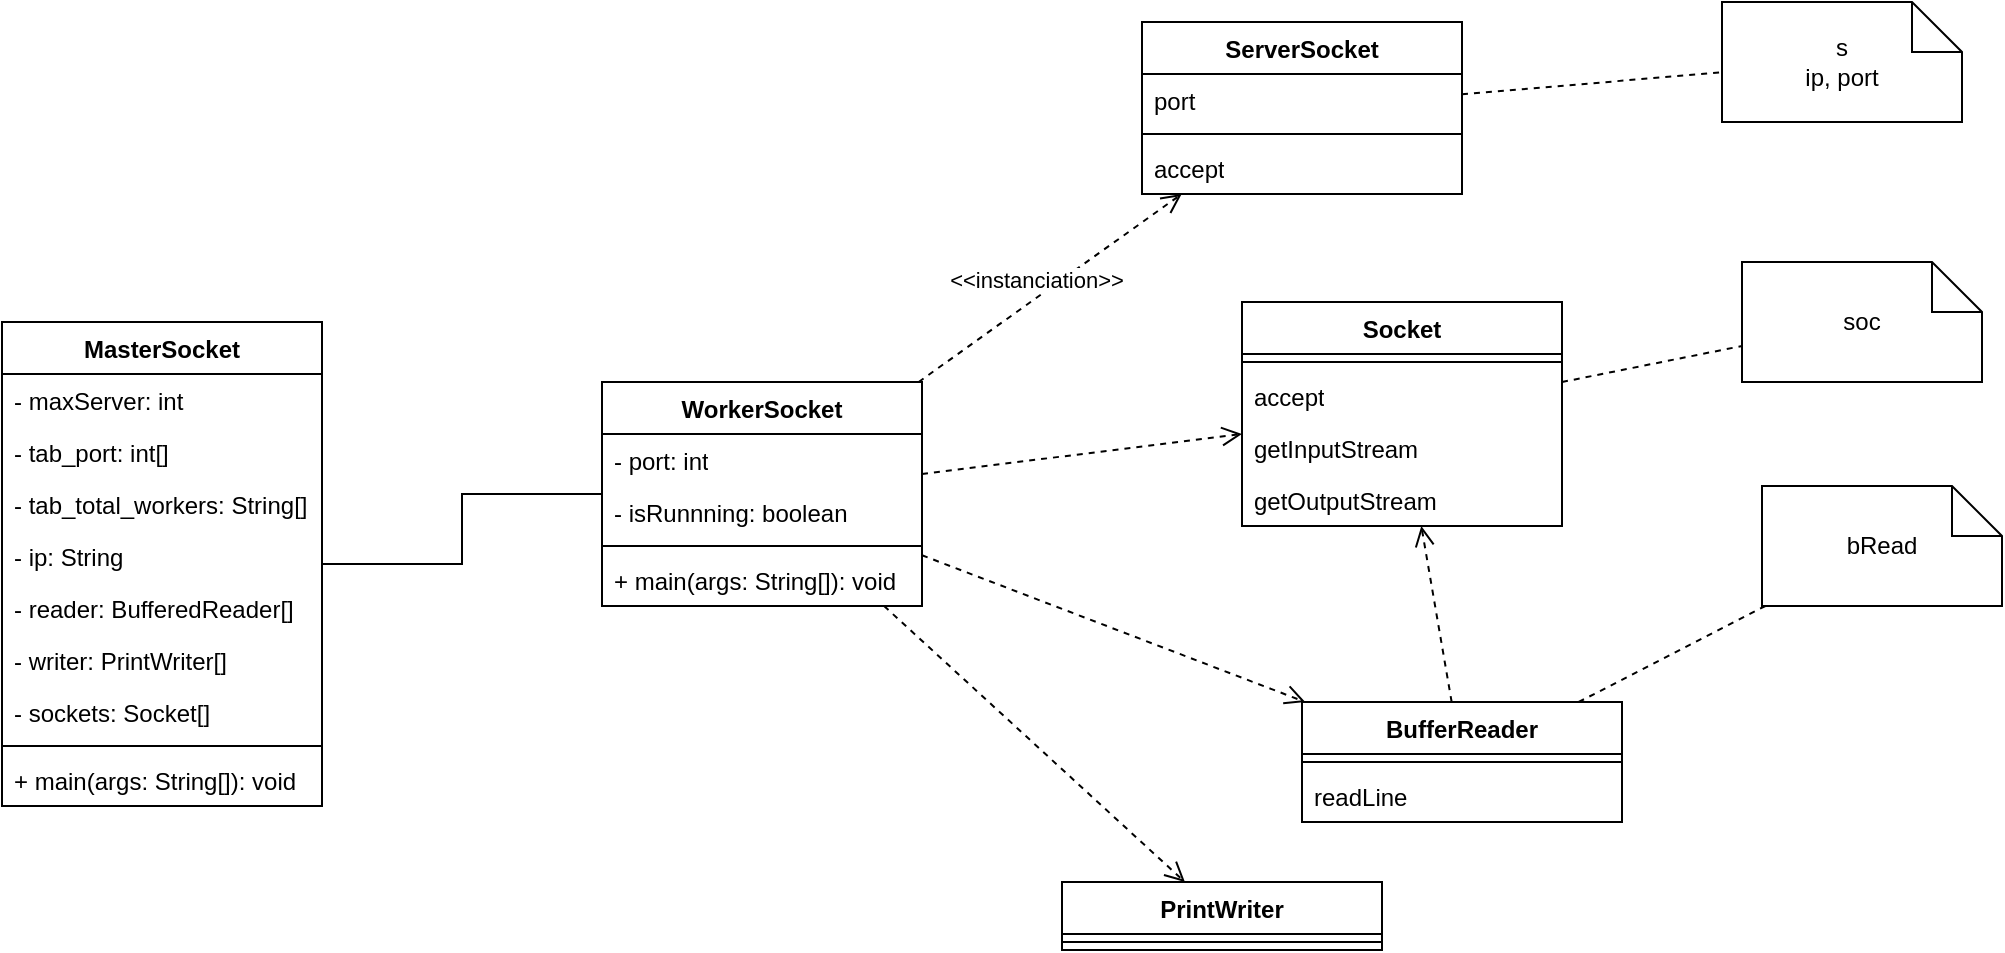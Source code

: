 <mxfile version="26.0.6">
  <diagram name="Page-1" id="jyrw5qd4kl4V4g9a6YDa">
    <mxGraphModel dx="1434" dy="774" grid="1" gridSize="10" guides="1" tooltips="1" connect="1" arrows="1" fold="1" page="1" pageScale="1" pageWidth="850" pageHeight="1100" math="0" shadow="0">
      <root>
        <mxCell id="0" />
        <mxCell id="1" parent="0" />
        <mxCell id="UvTaKTGzmS5DhH4PIeIJ-1" value="&lt;div&gt;MasterSocket&lt;/div&gt;" style="swimlane;fontStyle=1;align=center;verticalAlign=top;childLayout=stackLayout;horizontal=1;startSize=26;horizontalStack=0;resizeParent=1;resizeParentMax=0;resizeLast=0;collapsible=1;marginBottom=0;whiteSpace=wrap;html=1;" vertex="1" parent="1">
          <mxGeometry x="230" y="260" width="160" height="242" as="geometry" />
        </mxCell>
        <mxCell id="UvTaKTGzmS5DhH4PIeIJ-2" value="&lt;div&gt;- maxServer: int&lt;/div&gt;" style="text;strokeColor=none;fillColor=none;align=left;verticalAlign=top;spacingLeft=4;spacingRight=4;overflow=hidden;rotatable=0;points=[[0,0.5],[1,0.5]];portConstraint=eastwest;whiteSpace=wrap;html=1;" vertex="1" parent="UvTaKTGzmS5DhH4PIeIJ-1">
          <mxGeometry y="26" width="160" height="26" as="geometry" />
        </mxCell>
        <mxCell id="UvTaKTGzmS5DhH4PIeIJ-9" value="- tab_port: int[]" style="text;strokeColor=none;fillColor=none;align=left;verticalAlign=top;spacingLeft=4;spacingRight=4;overflow=hidden;rotatable=0;points=[[0,0.5],[1,0.5]];portConstraint=eastwest;whiteSpace=wrap;html=1;" vertex="1" parent="UvTaKTGzmS5DhH4PIeIJ-1">
          <mxGeometry y="52" width="160" height="26" as="geometry" />
        </mxCell>
        <mxCell id="UvTaKTGzmS5DhH4PIeIJ-10" value="- tab_total_workers: String[]" style="text;strokeColor=none;fillColor=none;align=left;verticalAlign=top;spacingLeft=4;spacingRight=4;overflow=hidden;rotatable=0;points=[[0,0.5],[1,0.5]];portConstraint=eastwest;whiteSpace=wrap;html=1;" vertex="1" parent="UvTaKTGzmS5DhH4PIeIJ-1">
          <mxGeometry y="78" width="160" height="26" as="geometry" />
        </mxCell>
        <mxCell id="UvTaKTGzmS5DhH4PIeIJ-11" value="- ip: String" style="text;strokeColor=none;fillColor=none;align=left;verticalAlign=top;spacingLeft=4;spacingRight=4;overflow=hidden;rotatable=0;points=[[0,0.5],[1,0.5]];portConstraint=eastwest;whiteSpace=wrap;html=1;" vertex="1" parent="UvTaKTGzmS5DhH4PIeIJ-1">
          <mxGeometry y="104" width="160" height="26" as="geometry" />
        </mxCell>
        <mxCell id="UvTaKTGzmS5DhH4PIeIJ-12" value="- reader: BufferedReader[]" style="text;strokeColor=none;fillColor=none;align=left;verticalAlign=top;spacingLeft=4;spacingRight=4;overflow=hidden;rotatable=0;points=[[0,0.5],[1,0.5]];portConstraint=eastwest;whiteSpace=wrap;html=1;" vertex="1" parent="UvTaKTGzmS5DhH4PIeIJ-1">
          <mxGeometry y="130" width="160" height="26" as="geometry" />
        </mxCell>
        <mxCell id="UvTaKTGzmS5DhH4PIeIJ-13" value="- writer: PrintWriter[]" style="text;strokeColor=none;fillColor=none;align=left;verticalAlign=top;spacingLeft=4;spacingRight=4;overflow=hidden;rotatable=0;points=[[0,0.5],[1,0.5]];portConstraint=eastwest;whiteSpace=wrap;html=1;" vertex="1" parent="UvTaKTGzmS5DhH4PIeIJ-1">
          <mxGeometry y="156" width="160" height="26" as="geometry" />
        </mxCell>
        <mxCell id="UvTaKTGzmS5DhH4PIeIJ-14" value="- sockets: Socket[]" style="text;strokeColor=none;fillColor=none;align=left;verticalAlign=top;spacingLeft=4;spacingRight=4;overflow=hidden;rotatable=0;points=[[0,0.5],[1,0.5]];portConstraint=eastwest;whiteSpace=wrap;html=1;" vertex="1" parent="UvTaKTGzmS5DhH4PIeIJ-1">
          <mxGeometry y="182" width="160" height="26" as="geometry" />
        </mxCell>
        <mxCell id="UvTaKTGzmS5DhH4PIeIJ-3" value="" style="line;strokeWidth=1;fillColor=none;align=left;verticalAlign=middle;spacingTop=-1;spacingLeft=3;spacingRight=3;rotatable=0;labelPosition=right;points=[];portConstraint=eastwest;strokeColor=inherit;" vertex="1" parent="UvTaKTGzmS5DhH4PIeIJ-1">
          <mxGeometry y="208" width="160" height="8" as="geometry" />
        </mxCell>
        <mxCell id="UvTaKTGzmS5DhH4PIeIJ-4" value="+ main(args: String[]): void" style="text;strokeColor=none;fillColor=none;align=left;verticalAlign=top;spacingLeft=4;spacingRight=4;overflow=hidden;rotatable=0;points=[[0,0.5],[1,0.5]];portConstraint=eastwest;whiteSpace=wrap;html=1;" vertex="1" parent="UvTaKTGzmS5DhH4PIeIJ-1">
          <mxGeometry y="216" width="160" height="26" as="geometry" />
        </mxCell>
        <mxCell id="UvTaKTGzmS5DhH4PIeIJ-5" value="WorkerSocket" style="swimlane;fontStyle=1;align=center;verticalAlign=top;childLayout=stackLayout;horizontal=1;startSize=26;horizontalStack=0;resizeParent=1;resizeParentMax=0;resizeLast=0;collapsible=1;marginBottom=0;whiteSpace=wrap;html=1;" vertex="1" parent="1">
          <mxGeometry x="530" y="290" width="160" height="112" as="geometry" />
        </mxCell>
        <mxCell id="UvTaKTGzmS5DhH4PIeIJ-6" value="- port: int" style="text;strokeColor=none;fillColor=none;align=left;verticalAlign=top;spacingLeft=4;spacingRight=4;overflow=hidden;rotatable=0;points=[[0,0.5],[1,0.5]];portConstraint=eastwest;whiteSpace=wrap;html=1;" vertex="1" parent="UvTaKTGzmS5DhH4PIeIJ-5">
          <mxGeometry y="26" width="160" height="26" as="geometry" />
        </mxCell>
        <mxCell id="UvTaKTGzmS5DhH4PIeIJ-17" value="- isRunnning: boolean" style="text;strokeColor=none;fillColor=none;align=left;verticalAlign=top;spacingLeft=4;spacingRight=4;overflow=hidden;rotatable=0;points=[[0,0.5],[1,0.5]];portConstraint=eastwest;whiteSpace=wrap;html=1;" vertex="1" parent="UvTaKTGzmS5DhH4PIeIJ-5">
          <mxGeometry y="52" width="160" height="26" as="geometry" />
        </mxCell>
        <mxCell id="UvTaKTGzmS5DhH4PIeIJ-7" value="" style="line;strokeWidth=1;fillColor=none;align=left;verticalAlign=middle;spacingTop=-1;spacingLeft=3;spacingRight=3;rotatable=0;labelPosition=right;points=[];portConstraint=eastwest;strokeColor=inherit;" vertex="1" parent="UvTaKTGzmS5DhH4PIeIJ-5">
          <mxGeometry y="78" width="160" height="8" as="geometry" />
        </mxCell>
        <mxCell id="UvTaKTGzmS5DhH4PIeIJ-8" value="+ main(args: String[]): void" style="text;strokeColor=none;fillColor=none;align=left;verticalAlign=top;spacingLeft=4;spacingRight=4;overflow=hidden;rotatable=0;points=[[0,0.5],[1,0.5]];portConstraint=eastwest;whiteSpace=wrap;html=1;" vertex="1" parent="UvTaKTGzmS5DhH4PIeIJ-5">
          <mxGeometry y="86" width="160" height="26" as="geometry" />
        </mxCell>
        <mxCell id="UvTaKTGzmS5DhH4PIeIJ-19" value="" style="endArrow=none;html=1;edgeStyle=orthogonalEdgeStyle;rounded=0;" edge="1" parent="1" source="UvTaKTGzmS5DhH4PIeIJ-1" target="UvTaKTGzmS5DhH4PIeIJ-5">
          <mxGeometry relative="1" as="geometry">
            <mxPoint x="460" y="530" as="sourcePoint" />
            <mxPoint x="620" y="530" as="targetPoint" />
          </mxGeometry>
        </mxCell>
        <mxCell id="UvTaKTGzmS5DhH4PIeIJ-22" value="ServerSocket" style="swimlane;fontStyle=1;align=center;verticalAlign=top;childLayout=stackLayout;horizontal=1;startSize=26;horizontalStack=0;resizeParent=1;resizeParentMax=0;resizeLast=0;collapsible=1;marginBottom=0;whiteSpace=wrap;html=1;" vertex="1" parent="1">
          <mxGeometry x="800" y="110" width="160" height="86" as="geometry" />
        </mxCell>
        <mxCell id="UvTaKTGzmS5DhH4PIeIJ-55" value="port" style="text;strokeColor=none;fillColor=none;align=left;verticalAlign=top;spacingLeft=4;spacingRight=4;overflow=hidden;rotatable=0;points=[[0,0.5],[1,0.5]];portConstraint=eastwest;whiteSpace=wrap;html=1;" vertex="1" parent="UvTaKTGzmS5DhH4PIeIJ-22">
          <mxGeometry y="26" width="160" height="26" as="geometry" />
        </mxCell>
        <mxCell id="UvTaKTGzmS5DhH4PIeIJ-24" value="" style="line;strokeWidth=1;fillColor=none;align=left;verticalAlign=middle;spacingTop=-1;spacingLeft=3;spacingRight=3;rotatable=0;labelPosition=right;points=[];portConstraint=eastwest;strokeColor=inherit;" vertex="1" parent="UvTaKTGzmS5DhH4PIeIJ-22">
          <mxGeometry y="52" width="160" height="8" as="geometry" />
        </mxCell>
        <mxCell id="UvTaKTGzmS5DhH4PIeIJ-54" value="&lt;div&gt;accept&lt;/div&gt;" style="text;strokeColor=none;fillColor=none;align=left;verticalAlign=top;spacingLeft=4;spacingRight=4;overflow=hidden;rotatable=0;points=[[0,0.5],[1,0.5]];portConstraint=eastwest;whiteSpace=wrap;html=1;" vertex="1" parent="UvTaKTGzmS5DhH4PIeIJ-22">
          <mxGeometry y="60" width="160" height="26" as="geometry" />
        </mxCell>
        <mxCell id="UvTaKTGzmS5DhH4PIeIJ-26" value="" style="html=1;verticalAlign=bottom;endArrow=open;dashed=1;endSize=8;curved=0;rounded=0;" edge="1" parent="1" source="UvTaKTGzmS5DhH4PIeIJ-5" target="UvTaKTGzmS5DhH4PIeIJ-22">
          <mxGeometry relative="1" as="geometry">
            <mxPoint x="880" y="420" as="sourcePoint" />
            <mxPoint x="800" y="420" as="targetPoint" />
          </mxGeometry>
        </mxCell>
        <mxCell id="UvTaKTGzmS5DhH4PIeIJ-27" value="&lt;div&gt;&amp;lt;&amp;lt;instanciation&amp;gt;&amp;gt;&lt;/div&gt;" style="edgeLabel;html=1;align=center;verticalAlign=middle;resizable=0;points=[];" vertex="1" connectable="0" parent="UvTaKTGzmS5DhH4PIeIJ-26">
          <mxGeometry x="-0.097" y="-1" relative="1" as="geometry">
            <mxPoint x="-2" y="-10" as="offset" />
          </mxGeometry>
        </mxCell>
        <mxCell id="UvTaKTGzmS5DhH4PIeIJ-28" value="Socket" style="swimlane;fontStyle=1;align=center;verticalAlign=top;childLayout=stackLayout;horizontal=1;startSize=26;horizontalStack=0;resizeParent=1;resizeParentMax=0;resizeLast=0;collapsible=1;marginBottom=0;whiteSpace=wrap;html=1;" vertex="1" parent="1">
          <mxGeometry x="850" y="250" width="160" height="112" as="geometry" />
        </mxCell>
        <mxCell id="UvTaKTGzmS5DhH4PIeIJ-30" value="" style="line;strokeWidth=1;fillColor=none;align=left;verticalAlign=middle;spacingTop=-1;spacingLeft=3;spacingRight=3;rotatable=0;labelPosition=right;points=[];portConstraint=eastwest;strokeColor=inherit;" vertex="1" parent="UvTaKTGzmS5DhH4PIeIJ-28">
          <mxGeometry y="26" width="160" height="8" as="geometry" />
        </mxCell>
        <mxCell id="UvTaKTGzmS5DhH4PIeIJ-44" value="accept" style="text;strokeColor=none;fillColor=none;align=left;verticalAlign=top;spacingLeft=4;spacingRight=4;overflow=hidden;rotatable=0;points=[[0,0.5],[1,0.5]];portConstraint=eastwest;whiteSpace=wrap;html=1;" vertex="1" parent="UvTaKTGzmS5DhH4PIeIJ-28">
          <mxGeometry y="34" width="160" height="26" as="geometry" />
        </mxCell>
        <mxCell id="UvTaKTGzmS5DhH4PIeIJ-45" value="getInputStream" style="text;strokeColor=none;fillColor=none;align=left;verticalAlign=top;spacingLeft=4;spacingRight=4;overflow=hidden;rotatable=0;points=[[0,0.5],[1,0.5]];portConstraint=eastwest;whiteSpace=wrap;html=1;" vertex="1" parent="UvTaKTGzmS5DhH4PIeIJ-28">
          <mxGeometry y="60" width="160" height="26" as="geometry" />
        </mxCell>
        <mxCell id="UvTaKTGzmS5DhH4PIeIJ-46" value="getOutputStream" style="text;strokeColor=none;fillColor=none;align=left;verticalAlign=top;spacingLeft=4;spacingRight=4;overflow=hidden;rotatable=0;points=[[0,0.5],[1,0.5]];portConstraint=eastwest;whiteSpace=wrap;html=1;" vertex="1" parent="UvTaKTGzmS5DhH4PIeIJ-28">
          <mxGeometry y="86" width="160" height="26" as="geometry" />
        </mxCell>
        <mxCell id="UvTaKTGzmS5DhH4PIeIJ-32" value="" style="html=1;verticalAlign=bottom;endArrow=open;dashed=1;endSize=8;curved=0;rounded=0;" edge="1" parent="1" source="UvTaKTGzmS5DhH4PIeIJ-5" target="UvTaKTGzmS5DhH4PIeIJ-28">
          <mxGeometry relative="1" as="geometry">
            <mxPoint x="850" y="450" as="sourcePoint" />
            <mxPoint x="770" y="450" as="targetPoint" />
          </mxGeometry>
        </mxCell>
        <mxCell id="UvTaKTGzmS5DhH4PIeIJ-33" value="BufferReader" style="swimlane;fontStyle=1;align=center;verticalAlign=top;childLayout=stackLayout;horizontal=1;startSize=26;horizontalStack=0;resizeParent=1;resizeParentMax=0;resizeLast=0;collapsible=1;marginBottom=0;whiteSpace=wrap;html=1;" vertex="1" parent="1">
          <mxGeometry x="880" y="450" width="160" height="60" as="geometry" />
        </mxCell>
        <mxCell id="UvTaKTGzmS5DhH4PIeIJ-35" value="" style="line;strokeWidth=1;fillColor=none;align=left;verticalAlign=middle;spacingTop=-1;spacingLeft=3;spacingRight=3;rotatable=0;labelPosition=right;points=[];portConstraint=eastwest;strokeColor=inherit;" vertex="1" parent="UvTaKTGzmS5DhH4PIeIJ-33">
          <mxGeometry y="26" width="160" height="8" as="geometry" />
        </mxCell>
        <mxCell id="UvTaKTGzmS5DhH4PIeIJ-36" value="readLine" style="text;strokeColor=none;fillColor=none;align=left;verticalAlign=top;spacingLeft=4;spacingRight=4;overflow=hidden;rotatable=0;points=[[0,0.5],[1,0.5]];portConstraint=eastwest;whiteSpace=wrap;html=1;" vertex="1" parent="UvTaKTGzmS5DhH4PIeIJ-33">
          <mxGeometry y="34" width="160" height="26" as="geometry" />
        </mxCell>
        <mxCell id="UvTaKTGzmS5DhH4PIeIJ-37" value="" style="html=1;verticalAlign=bottom;endArrow=open;dashed=1;endSize=8;curved=0;rounded=0;" edge="1" parent="1" source="UvTaKTGzmS5DhH4PIeIJ-33" target="UvTaKTGzmS5DhH4PIeIJ-28">
          <mxGeometry relative="1" as="geometry">
            <mxPoint x="770" y="530" as="sourcePoint" />
            <mxPoint x="690" y="530" as="targetPoint" />
          </mxGeometry>
        </mxCell>
        <mxCell id="UvTaKTGzmS5DhH4PIeIJ-38" value="" style="html=1;verticalAlign=bottom;endArrow=open;dashed=1;endSize=8;curved=0;rounded=0;" edge="1" parent="1" source="UvTaKTGzmS5DhH4PIeIJ-5" target="UvTaKTGzmS5DhH4PIeIJ-33">
          <mxGeometry relative="1" as="geometry">
            <mxPoint x="700" y="520" as="sourcePoint" />
            <mxPoint x="620" y="520" as="targetPoint" />
          </mxGeometry>
        </mxCell>
        <mxCell id="UvTaKTGzmS5DhH4PIeIJ-39" value="PrintWriter" style="swimlane;fontStyle=1;align=center;verticalAlign=top;childLayout=stackLayout;horizontal=1;startSize=26;horizontalStack=0;resizeParent=1;resizeParentMax=0;resizeLast=0;collapsible=1;marginBottom=0;whiteSpace=wrap;html=1;" vertex="1" parent="1">
          <mxGeometry x="760" y="540" width="160" height="34" as="geometry" />
        </mxCell>
        <mxCell id="UvTaKTGzmS5DhH4PIeIJ-41" value="" style="line;strokeWidth=1;fillColor=none;align=left;verticalAlign=middle;spacingTop=-1;spacingLeft=3;spacingRight=3;rotatable=0;labelPosition=right;points=[];portConstraint=eastwest;strokeColor=inherit;" vertex="1" parent="UvTaKTGzmS5DhH4PIeIJ-39">
          <mxGeometry y="26" width="160" height="8" as="geometry" />
        </mxCell>
        <mxCell id="UvTaKTGzmS5DhH4PIeIJ-43" value="" style="html=1;verticalAlign=bottom;endArrow=open;dashed=1;endSize=8;curved=0;rounded=0;" edge="1" parent="1" source="UvTaKTGzmS5DhH4PIeIJ-5" target="UvTaKTGzmS5DhH4PIeIJ-39">
          <mxGeometry relative="1" as="geometry">
            <mxPoint x="690" y="480" as="sourcePoint" />
            <mxPoint x="610" y="480" as="targetPoint" />
          </mxGeometry>
        </mxCell>
        <mxCell id="UvTaKTGzmS5DhH4PIeIJ-52" value="bRead" style="shape=note2;boundedLbl=1;whiteSpace=wrap;html=1;size=25;verticalAlign=middle;align=center;" vertex="1" parent="1">
          <mxGeometry x="1110" y="342" width="120" height="60" as="geometry" />
        </mxCell>
        <mxCell id="UvTaKTGzmS5DhH4PIeIJ-53" value="" style="endArrow=none;dashed=1;html=1;rounded=0;" edge="1" parent="1" source="UvTaKTGzmS5DhH4PIeIJ-33" target="UvTaKTGzmS5DhH4PIeIJ-52">
          <mxGeometry width="50" height="50" relative="1" as="geometry">
            <mxPoint x="1150" y="530" as="sourcePoint" />
            <mxPoint x="1200" y="480" as="targetPoint" />
          </mxGeometry>
        </mxCell>
        <mxCell id="UvTaKTGzmS5DhH4PIeIJ-56" value="soc" style="shape=note2;boundedLbl=1;whiteSpace=wrap;html=1;size=25;verticalAlign=middle;align=center;" vertex="1" parent="1">
          <mxGeometry x="1100" y="230" width="120" height="60" as="geometry" />
        </mxCell>
        <mxCell id="UvTaKTGzmS5DhH4PIeIJ-57" value="&lt;div align=&quot;center&quot;&gt;s&lt;/div&gt;&lt;div align=&quot;center&quot;&gt;ip, port&lt;br&gt;&lt;/div&gt;" style="shape=note2;boundedLbl=1;whiteSpace=wrap;html=1;size=25;verticalAlign=middle;align=center;" vertex="1" parent="1">
          <mxGeometry x="1090" y="100" width="120" height="60" as="geometry" />
        </mxCell>
        <mxCell id="UvTaKTGzmS5DhH4PIeIJ-58" value="" style="endArrow=none;dashed=1;html=1;rounded=0;" edge="1" parent="1" source="UvTaKTGzmS5DhH4PIeIJ-28" target="UvTaKTGzmS5DhH4PIeIJ-56">
          <mxGeometry width="50" height="50" relative="1" as="geometry">
            <mxPoint x="1028" y="358" as="sourcePoint" />
            <mxPoint x="1122" y="310" as="targetPoint" />
          </mxGeometry>
        </mxCell>
        <mxCell id="UvTaKTGzmS5DhH4PIeIJ-59" value="" style="endArrow=none;dashed=1;html=1;rounded=0;" edge="1" parent="1" source="UvTaKTGzmS5DhH4PIeIJ-22" target="UvTaKTGzmS5DhH4PIeIJ-57">
          <mxGeometry width="50" height="50" relative="1" as="geometry">
            <mxPoint x="970" y="139" as="sourcePoint" />
            <mxPoint x="1060" y="121" as="targetPoint" />
          </mxGeometry>
        </mxCell>
      </root>
    </mxGraphModel>
  </diagram>
</mxfile>
